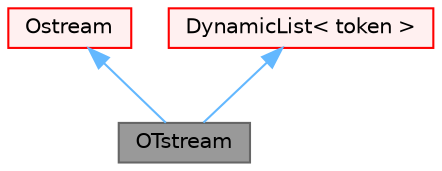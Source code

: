 digraph "OTstream"
{
 // LATEX_PDF_SIZE
  bgcolor="transparent";
  edge [fontname=Helvetica,fontsize=10,labelfontname=Helvetica,labelfontsize=10];
  node [fontname=Helvetica,fontsize=10,shape=box,height=0.2,width=0.4];
  Node1 [id="Node000001",label="OTstream",height=0.2,width=0.4,color="gray40", fillcolor="grey60", style="filled", fontcolor="black",tooltip="A simple output token stream that can be used to build token lists. Always UNCOMPRESSED."];
  Node2 -> Node1 [id="edge1_Node000001_Node000002",dir="back",color="steelblue1",style="solid",tooltip=" "];
  Node2 [id="Node000002",label="Ostream",height=0.2,width=0.4,color="red", fillcolor="#FFF0F0", style="filled",URL="$classFoam_1_1Ostream.html",tooltip="An Ostream is an abstract base class for all output systems (streams, files, token lists,..."];
  Node11 -> Node1 [id="edge2_Node000001_Node000011",dir="back",color="steelblue1",style="solid",tooltip=" "];
  Node11 [id="Node000011",label="DynamicList\< token \>",height=0.2,width=0.4,color="red", fillcolor="#FFF0F0", style="filled",URL="$classFoam_1_1DynamicList.html",tooltip=" "];
}
